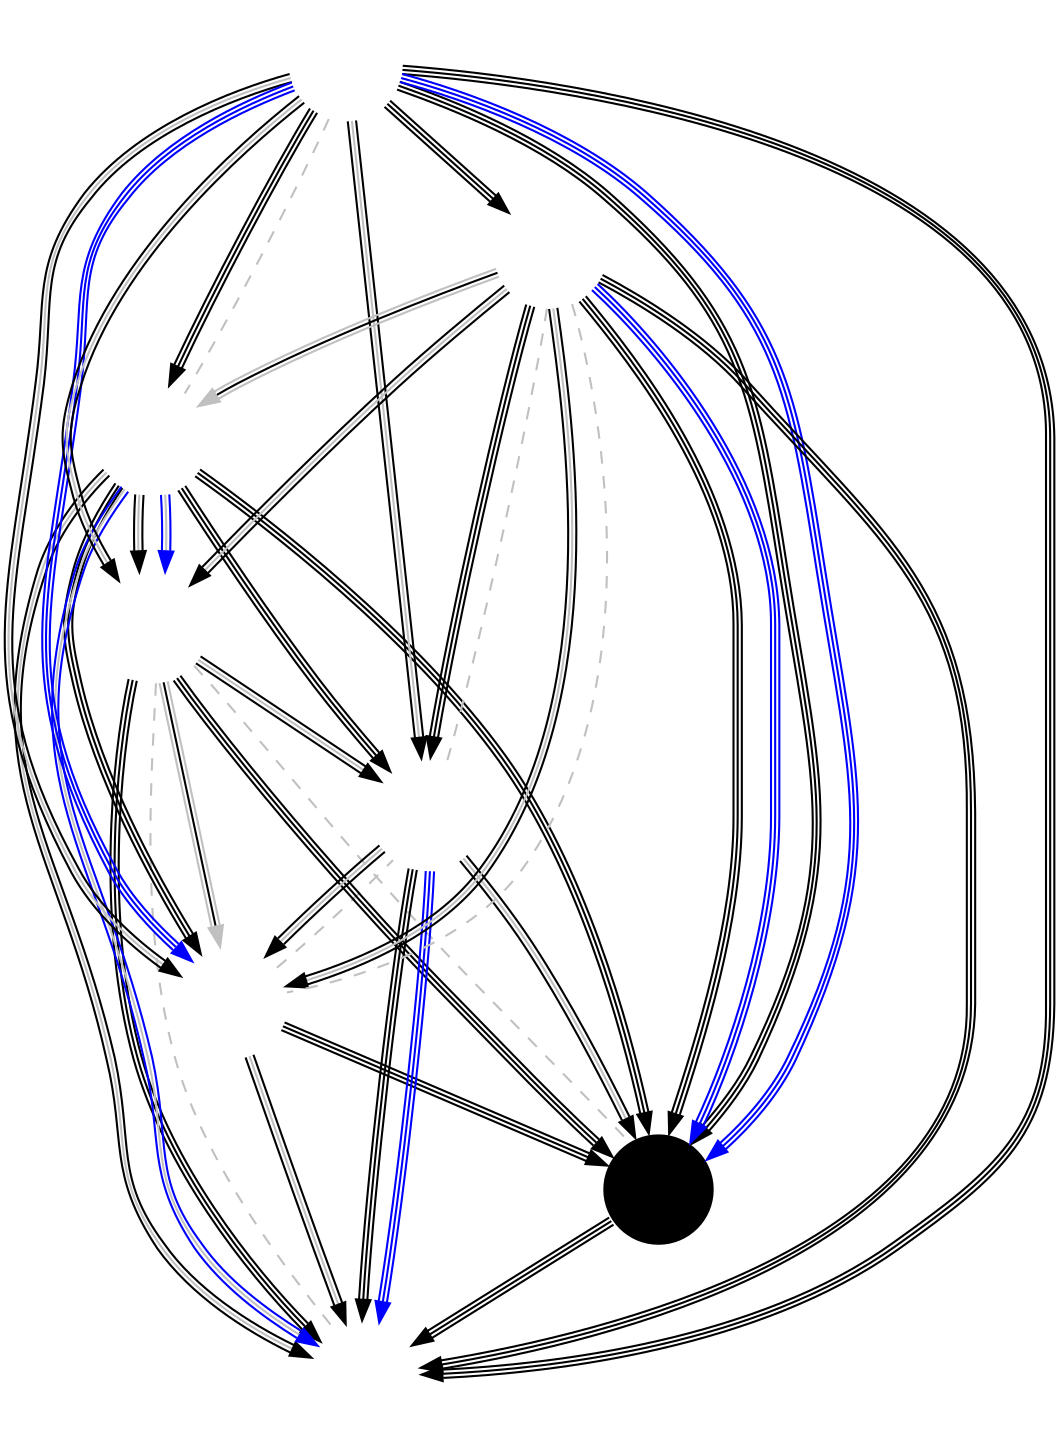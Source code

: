 // vim: set ts=5 sw=5:
digraph KR {
	node [shape=circle fixedsize=true width=0.75 label="" color="white"];
	imagepath="logos/";
	MVPM	[ image="mvp-miracle.png" ]
	MTY	[ image="mighty.png" ]
	TP	[ image="tempest.png" ]
	BLS	[ image="blossom.png" ]
	MVPB	[ image="mvp-black.png" ]
	L5	[ image="l5.png" ]
	RVN	[ image="raven.png" ]
	RRR	[ image="rrr.png" style="filled" fillcolor="black" ]

	/* Phase 1 Aggregates */
//	MVPM	->	MTY	[ color="lightgray:lightgray" ]
//	TP	->	MVPM	[ color="lightgray" ]
//	MVPM	->	BLS	[ color="lightgray:lightgray" ]
//	MVPB	->	MVPM	[ color="lightgray:lightgray:lightgray" ]
//	L5	->	MVPM	[ color="lightgray:lightgray" ]
//	MVPM	->	RVN	[ color="lightgray:lightgray" ]
//	MTY	->	TP	[ color="lightgray" ]
//	MTY	->	BLS	[ color="lightgray:lightgray" ]
//	MVPB	->	MTY	[ color="lightgray:lightgray:lightgray" ]
//	L5	->	MTY	[ color="lightgray:lightgray:lightgray" ]
//	MTY	->	RVN	[ color="lightgray:lightgray:lightgray" ]
//	TP	->	BLS	[ color="lightgray:lightgray:lightgray" ]
//	MVPB	->	TP	[ color="lightgray:lightgray" ]
//	L5	->	TP	[ color="lightgray:lightgray" ]
//	TP	->	RVN	[ color="lightgray" ]
//	MVPB	->	BLS	[ color="lightgray:lightgray:lightgray" ]
//	L5	->	BLS	[ color="lightgray:lightgray:lightgray" ]
//	BLS	->	RVN	[ color="lightgray:lightgray:lightgray" ]
//	L5	->	MVPB	[ color="lightgray" ]
//	MVPB	->	RVN	[ color="lightgray:lightgray:lightgray" ]
//	L5	->	RVN	[ color="lightgray:lightgray:lightgray" ]

	/* Phase 2 Group stage 1 - Round 1 */
	MTY	->	RRR	[ color="black:black:black" ]
	BLS	->	RVN	[ color="black:black:black" ]
	TP	->	BLS	[ color="black:black:black" ]
	MVPM	->	RRR	[ color="black:black:black" ]
	MTY	->	MVPM	[ color="gray:black:gray" ]
	TP	->	RVN	[ color="black:gray:black" ]

	/* Phase 2 Group stage 1 - Round 2 */
	MVPB	->	BLS	[ color="black:gray:black" ]
	L5	->	TP	[ color="gray:black:gray" ]
	TP	->	MVPM	[ color="black:black:black" ]
	MTY	->	RVN	[ color="black:black:black" ]
	BLS	->	RRR	[ color="black:gray:black" ]
	MVPB	->	L5	[ color="black:black:black" ]

	/* Phase 2 Group stage 1 - Round 3 */
	MVPM	->	RVN	[ color="black:gray:black" ]
	MVPB	->	RRR	[ color="black:black:black" ]
	MVPB	->	MTY	[ color="black:gray:black" ]
	L5	->	RRR	[ color="black:black:black" ]
	L5	->	BLS	[ color="black:black:black" ]
	TP	->	MTY	[ color="black:gray:black" ]

	/* Phase 2 Group stage 1 - Round 4 */
	MVPB	->	TP	[ color="black:black:black" ]
	L5	->	MVPM	[ color="black:gray:black" ]
	L5	->	RVN	[ color="black:black:black" ]
	MTY	->	BLS	[ color="black:gray:black" ]
	RRR	->	RVN	[ color="black:black:black" ]
	MVPB	->	MVPM	[ color="black:gray:black" ]

	/* Phase 2 Group stage 1 - Round 5 */
	L5	->	MTY	[ color="black:gray:black" ]
	TP	->	RRR	[ color="black:black:black" ]
	MVPB	->	RVN	[ color="black:black:black" ]
	BLS	->	MVPM	[ color="black:gray:black" ]

	/* Phase 2 Group stage 2 - Round 1 */
	L5	->	RRR	[ color="blue:blue:blue" ]
	TP	->	MTY	[ color="blue:gray:blue" ]
	BLS	->	RVN	[ color="blue:blue:blue" ]
	MVPB	->	RRR	[ color="blue:blue:blue" ]
	MVPB	->	MVPM	[ color="blue:blue:blue" ]
	TP	->	RVN	[ color="blue:gray:blue" ]

	edge [ color="gray" dir="none" constraint="false" style="dashed"]

	/* Phase 2 Group stage 2 - Round 2 */
	MTY	->	RVN
	L5	->	MVPM
	MVPM	->	BLS
	MVPB	->	TP
	MTY	->	RRR
	L5	->	BLS

	
}
